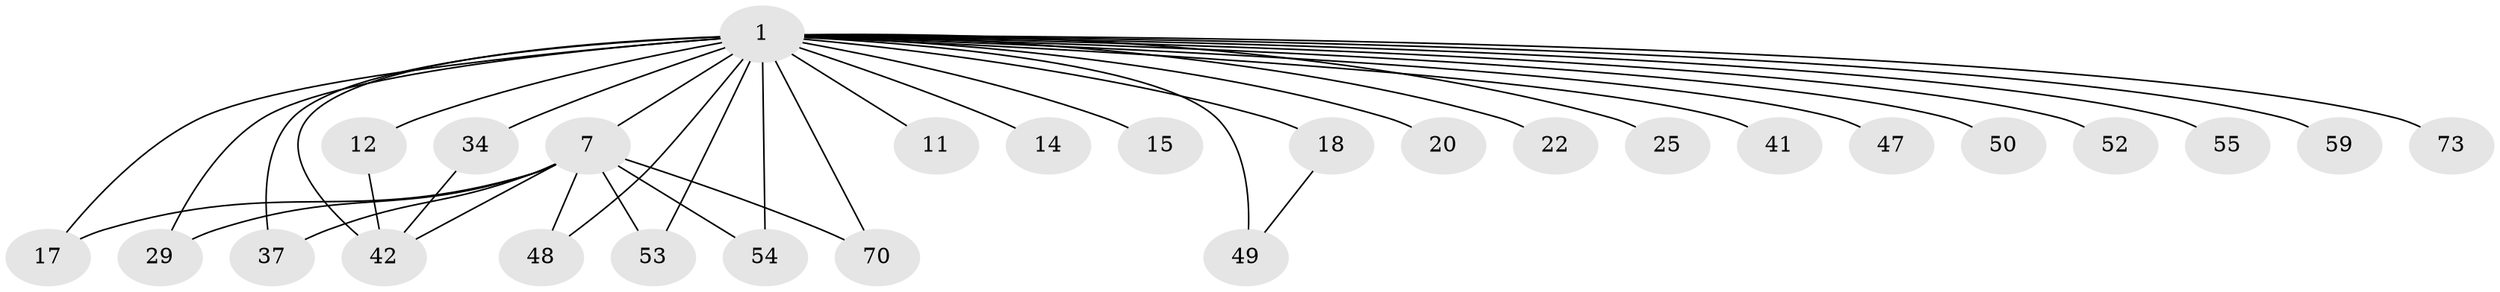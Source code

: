 // original degree distribution, {17: 0.010869565217391304, 23: 0.010869565217391304, 18: 0.010869565217391304, 14: 0.010869565217391304, 26: 0.010869565217391304, 29: 0.010869565217391304, 28: 0.010869565217391304, 19: 0.021739130434782608, 16: 0.010869565217391304, 2: 0.5978260869565217, 4: 0.07608695652173914, 5: 0.043478260869565216, 3: 0.16304347826086957, 6: 0.010869565217391304}
// Generated by graph-tools (version 1.1) at 2025/17/03/04/25 18:17:47]
// undirected, 27 vertices, 37 edges
graph export_dot {
graph [start="1"]
  node [color=gray90,style=filled];
  1 [super="+45+2+35+13"];
  7 [super="+57+31+28+76+92+63+46"];
  11;
  12;
  14;
  15;
  17;
  18;
  20;
  22;
  25;
  29 [super="+38"];
  34;
  37;
  41;
  42 [super="+72"];
  47;
  48;
  49 [super="+74+56"];
  50 [super="+51"];
  52;
  53;
  54;
  55;
  59;
  70 [super="+90"];
  73;
  1 -- 7 [weight=22];
  1 -- 29 [weight=3];
  1 -- 52 [weight=2];
  1 -- 11 [weight=2];
  1 -- 12 [weight=3];
  1 -- 14 [weight=2];
  1 -- 15 [weight=2];
  1 -- 17;
  1 -- 18 [weight=2];
  1 -- 20 [weight=2];
  1 -- 22 [weight=3];
  1 -- 25 [weight=2];
  1 -- 34;
  1 -- 37;
  1 -- 41 [weight=2];
  1 -- 42 [weight=3];
  1 -- 47 [weight=2];
  1 -- 48 [weight=2];
  1 -- 49 [weight=4];
  1 -- 50 [weight=3];
  1 -- 53;
  1 -- 54;
  1 -- 55 [weight=2];
  1 -- 59 [weight=2];
  1 -- 70 [weight=2];
  1 -- 73 [weight=2];
  7 -- 17;
  7 -- 37;
  7 -- 53;
  7 -- 54;
  7 -- 70;
  7 -- 42;
  7 -- 48;
  7 -- 29;
  12 -- 42;
  18 -- 49;
  34 -- 42;
}

